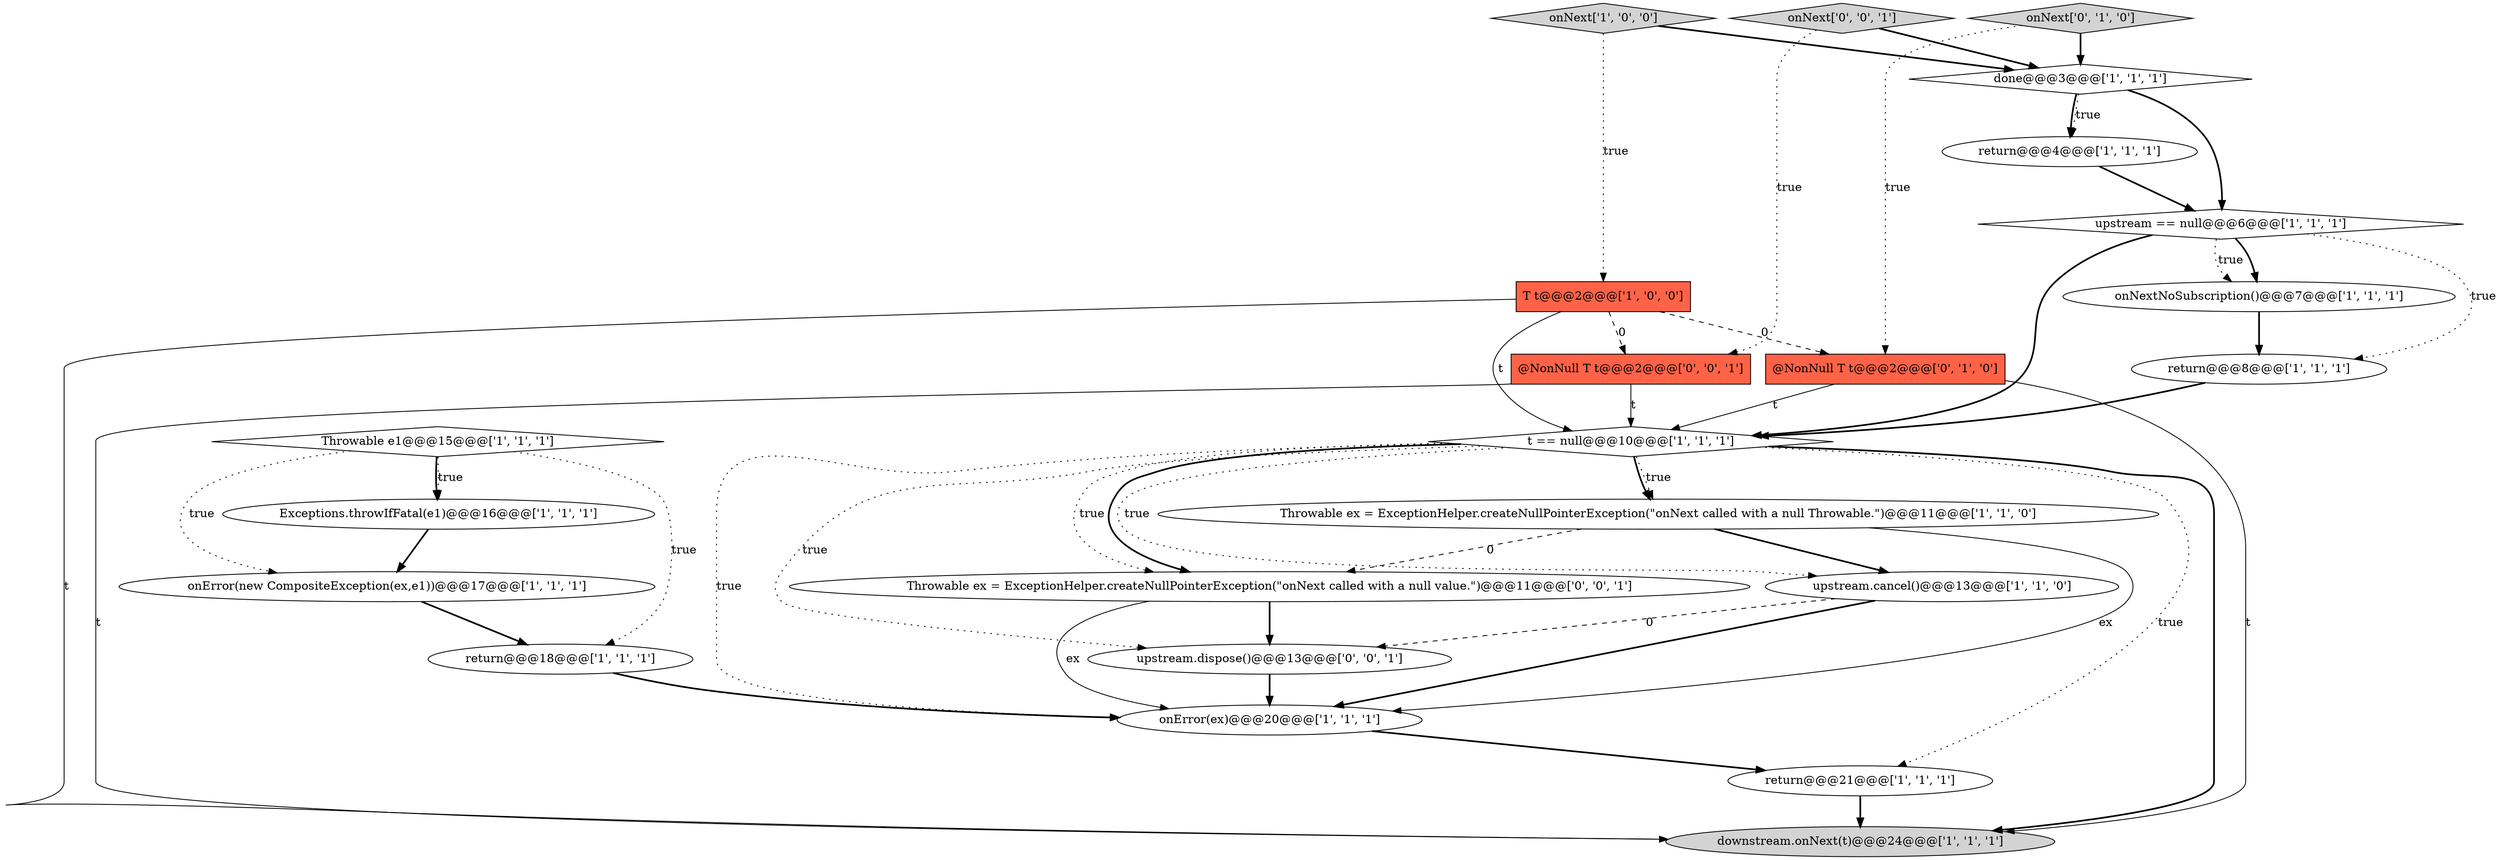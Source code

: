 digraph {
2 [style = filled, label = "Throwable e1@@@15@@@['1', '1', '1']", fillcolor = white, shape = diamond image = "AAA0AAABBB1BBB"];
9 [style = filled, label = "Exceptions.throwIfFatal(e1)@@@16@@@['1', '1', '1']", fillcolor = white, shape = ellipse image = "AAA0AAABBB1BBB"];
10 [style = filled, label = "return@@@18@@@['1', '1', '1']", fillcolor = white, shape = ellipse image = "AAA0AAABBB1BBB"];
22 [style = filled, label = "Throwable ex = ExceptionHelper.createNullPointerException(\"onNext called with a null value.\")@@@11@@@['0', '0', '1']", fillcolor = white, shape = ellipse image = "AAA0AAABBB3BBB"];
13 [style = filled, label = "return@@@21@@@['1', '1', '1']", fillcolor = white, shape = ellipse image = "AAA0AAABBB1BBB"];
14 [style = filled, label = "onNext['1', '0', '0']", fillcolor = lightgray, shape = diamond image = "AAA0AAABBB1BBB"];
16 [style = filled, label = "upstream == null@@@6@@@['1', '1', '1']", fillcolor = white, shape = diamond image = "AAA0AAABBB1BBB"];
11 [style = filled, label = "downstream.onNext(t)@@@24@@@['1', '1', '1']", fillcolor = lightgray, shape = ellipse image = "AAA0AAABBB1BBB"];
17 [style = filled, label = "@NonNull T t@@@2@@@['0', '1', '0']", fillcolor = tomato, shape = box image = "AAA1AAABBB2BBB"];
20 [style = filled, label = "@NonNull T t@@@2@@@['0', '0', '1']", fillcolor = tomato, shape = box image = "AAA0AAABBB3BBB"];
18 [style = filled, label = "onNext['0', '1', '0']", fillcolor = lightgray, shape = diamond image = "AAA0AAABBB2BBB"];
6 [style = filled, label = "upstream.cancel()@@@13@@@['1', '1', '0']", fillcolor = white, shape = ellipse image = "AAA0AAABBB1BBB"];
15 [style = filled, label = "onError(ex)@@@20@@@['1', '1', '1']", fillcolor = white, shape = ellipse image = "AAA0AAABBB1BBB"];
4 [style = filled, label = "done@@@3@@@['1', '1', '1']", fillcolor = white, shape = diamond image = "AAA0AAABBB1BBB"];
7 [style = filled, label = "return@@@8@@@['1', '1', '1']", fillcolor = white, shape = ellipse image = "AAA0AAABBB1BBB"];
1 [style = filled, label = "Throwable ex = ExceptionHelper.createNullPointerException(\"onNext called with a null Throwable.\")@@@11@@@['1', '1', '0']", fillcolor = white, shape = ellipse image = "AAA0AAABBB1BBB"];
8 [style = filled, label = "t == null@@@10@@@['1', '1', '1']", fillcolor = white, shape = diamond image = "AAA0AAABBB1BBB"];
12 [style = filled, label = "onError(new CompositeException(ex,e1))@@@17@@@['1', '1', '1']", fillcolor = white, shape = ellipse image = "AAA0AAABBB1BBB"];
21 [style = filled, label = "upstream.dispose()@@@13@@@['0', '0', '1']", fillcolor = white, shape = ellipse image = "AAA0AAABBB3BBB"];
0 [style = filled, label = "onNextNoSubscription()@@@7@@@['1', '1', '1']", fillcolor = white, shape = ellipse image = "AAA0AAABBB1BBB"];
3 [style = filled, label = "T t@@@2@@@['1', '0', '0']", fillcolor = tomato, shape = box image = "AAA1AAABBB1BBB"];
19 [style = filled, label = "onNext['0', '0', '1']", fillcolor = lightgray, shape = diamond image = "AAA0AAABBB3BBB"];
5 [style = filled, label = "return@@@4@@@['1', '1', '1']", fillcolor = white, shape = ellipse image = "AAA0AAABBB1BBB"];
6->21 [style = dashed, label="0"];
4->5 [style = dotted, label="true"];
16->0 [style = bold, label=""];
15->13 [style = bold, label=""];
3->17 [style = dashed, label="0"];
3->8 [style = solid, label="t"];
10->15 [style = bold, label=""];
17->11 [style = solid, label="t"];
8->21 [style = dotted, label="true"];
16->8 [style = bold, label=""];
1->15 [style = solid, label="ex"];
19->20 [style = dotted, label="true"];
21->15 [style = bold, label=""];
22->21 [style = bold, label=""];
8->15 [style = dotted, label="true"];
17->8 [style = solid, label="t"];
2->9 [style = bold, label=""];
7->8 [style = bold, label=""];
13->11 [style = bold, label=""];
6->15 [style = bold, label=""];
1->22 [style = dashed, label="0"];
8->22 [style = bold, label=""];
0->7 [style = bold, label=""];
5->16 [style = bold, label=""];
16->7 [style = dotted, label="true"];
8->1 [style = dotted, label="true"];
8->1 [style = bold, label=""];
12->10 [style = bold, label=""];
1->6 [style = bold, label=""];
8->6 [style = dotted, label="true"];
16->0 [style = dotted, label="true"];
2->9 [style = dotted, label="true"];
18->4 [style = bold, label=""];
3->11 [style = solid, label="t"];
20->11 [style = solid, label="t"];
3->20 [style = dashed, label="0"];
8->22 [style = dotted, label="true"];
14->3 [style = dotted, label="true"];
2->12 [style = dotted, label="true"];
22->15 [style = solid, label="ex"];
20->8 [style = solid, label="t"];
8->13 [style = dotted, label="true"];
18->17 [style = dotted, label="true"];
9->12 [style = bold, label=""];
19->4 [style = bold, label=""];
8->11 [style = bold, label=""];
4->5 [style = bold, label=""];
4->16 [style = bold, label=""];
2->10 [style = dotted, label="true"];
14->4 [style = bold, label=""];
}
